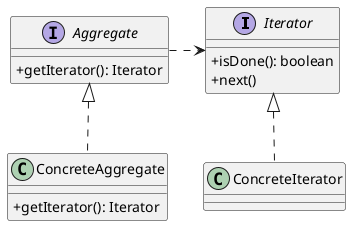 @startuml 迭代器模式
skinparam classAttributeIconSize 0

interface Iterator {
  + isDone(): boolean
  + next()
}
class ConcreteIterator implements Iterator {
}
interface Aggregate {
  + getIterator(): Iterator
}
class ConcreteAggregate implements Aggregate {
  + getIterator(): Iterator
}


Aggregate .> Iterator

@enduml